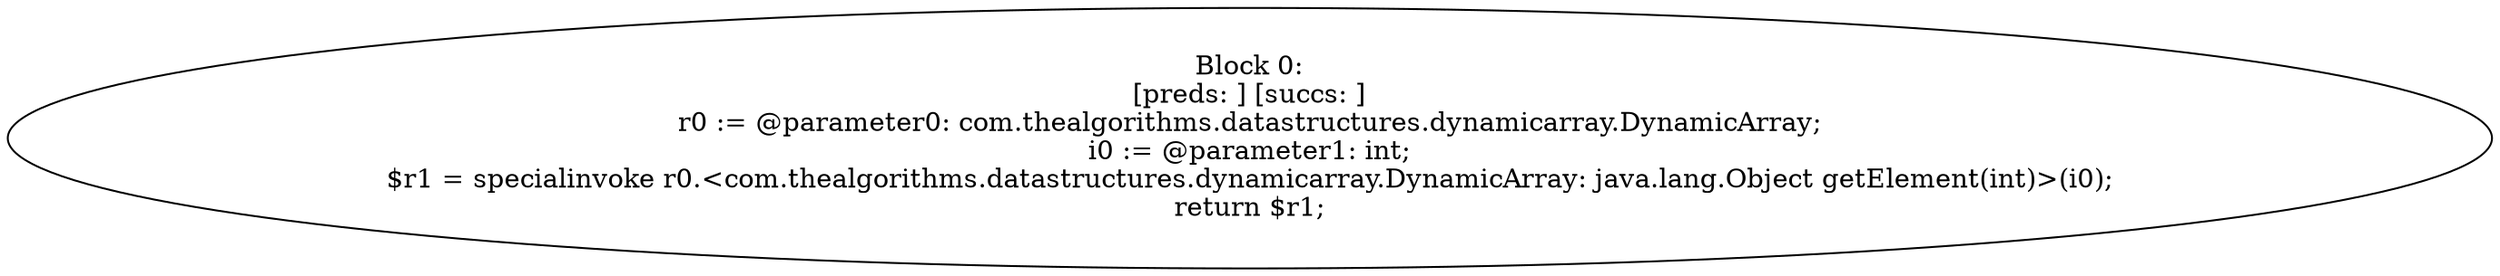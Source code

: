 digraph "unitGraph" {
    "Block 0:
[preds: ] [succs: ]
r0 := @parameter0: com.thealgorithms.datastructures.dynamicarray.DynamicArray;
i0 := @parameter1: int;
$r1 = specialinvoke r0.<com.thealgorithms.datastructures.dynamicarray.DynamicArray: java.lang.Object getElement(int)>(i0);
return $r1;
"
}
